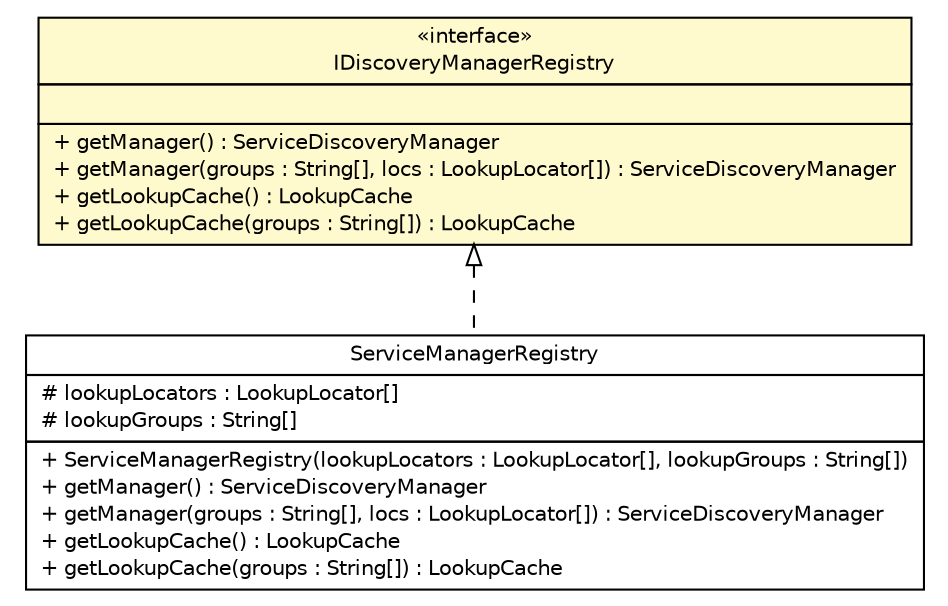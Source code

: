 #!/usr/local/bin/dot
#
# Class diagram 
# Generated by UMLGraph version R5_6 (http://www.umlgraph.org/)
#

digraph G {
	edge [fontname="Helvetica",fontsize=10,labelfontname="Helvetica",labelfontsize=10];
	node [fontname="Helvetica",fontsize=10,shape=plaintext];
	nodesep=0.25;
	ranksep=0.5;
	// sorcer.container.discovery.ServiceManagerRegistry
	c264523 [label=<<table title="sorcer.container.discovery.ServiceManagerRegistry" border="0" cellborder="1" cellspacing="0" cellpadding="2" port="p" href="./ServiceManagerRegistry.html">
		<tr><td><table border="0" cellspacing="0" cellpadding="1">
<tr><td align="center" balign="center"> ServiceManagerRegistry </td></tr>
		</table></td></tr>
		<tr><td><table border="0" cellspacing="0" cellpadding="1">
<tr><td align="left" balign="left"> # lookupLocators : LookupLocator[] </td></tr>
<tr><td align="left" balign="left"> # lookupGroups : String[] </td></tr>
		</table></td></tr>
		<tr><td><table border="0" cellspacing="0" cellpadding="1">
<tr><td align="left" balign="left"> + ServiceManagerRegistry(lookupLocators : LookupLocator[], lookupGroups : String[]) </td></tr>
<tr><td align="left" balign="left"> + getManager() : ServiceDiscoveryManager </td></tr>
<tr><td align="left" balign="left"> + getManager(groups : String[], locs : LookupLocator[]) : ServiceDiscoveryManager </td></tr>
<tr><td align="left" balign="left"> + getLookupCache() : LookupCache </td></tr>
<tr><td align="left" balign="left"> + getLookupCache(groups : String[]) : LookupCache </td></tr>
		</table></td></tr>
		</table>>, URL="./ServiceManagerRegistry.html", fontname="Helvetica", fontcolor="black", fontsize=10.0];
	// sorcer.container.discovery.IDiscoveryManagerRegistry
	c264524 [label=<<table title="sorcer.container.discovery.IDiscoveryManagerRegistry" border="0" cellborder="1" cellspacing="0" cellpadding="2" port="p" bgcolor="lemonChiffon" href="./IDiscoveryManagerRegistry.html">
		<tr><td><table border="0" cellspacing="0" cellpadding="1">
<tr><td align="center" balign="center"> &#171;interface&#187; </td></tr>
<tr><td align="center" balign="center"> IDiscoveryManagerRegistry </td></tr>
		</table></td></tr>
		<tr><td><table border="0" cellspacing="0" cellpadding="1">
<tr><td align="left" balign="left">  </td></tr>
		</table></td></tr>
		<tr><td><table border="0" cellspacing="0" cellpadding="1">
<tr><td align="left" balign="left"> + getManager() : ServiceDiscoveryManager </td></tr>
<tr><td align="left" balign="left"> + getManager(groups : String[], locs : LookupLocator[]) : ServiceDiscoveryManager </td></tr>
<tr><td align="left" balign="left"> + getLookupCache() : LookupCache </td></tr>
<tr><td align="left" balign="left"> + getLookupCache(groups : String[]) : LookupCache </td></tr>
		</table></td></tr>
		</table>>, URL="./IDiscoveryManagerRegistry.html", fontname="Helvetica", fontcolor="black", fontsize=10.0];
	//sorcer.container.discovery.ServiceManagerRegistry implements sorcer.container.discovery.IDiscoveryManagerRegistry
	c264524:p -> c264523:p [dir=back,arrowtail=empty,style=dashed];
}

